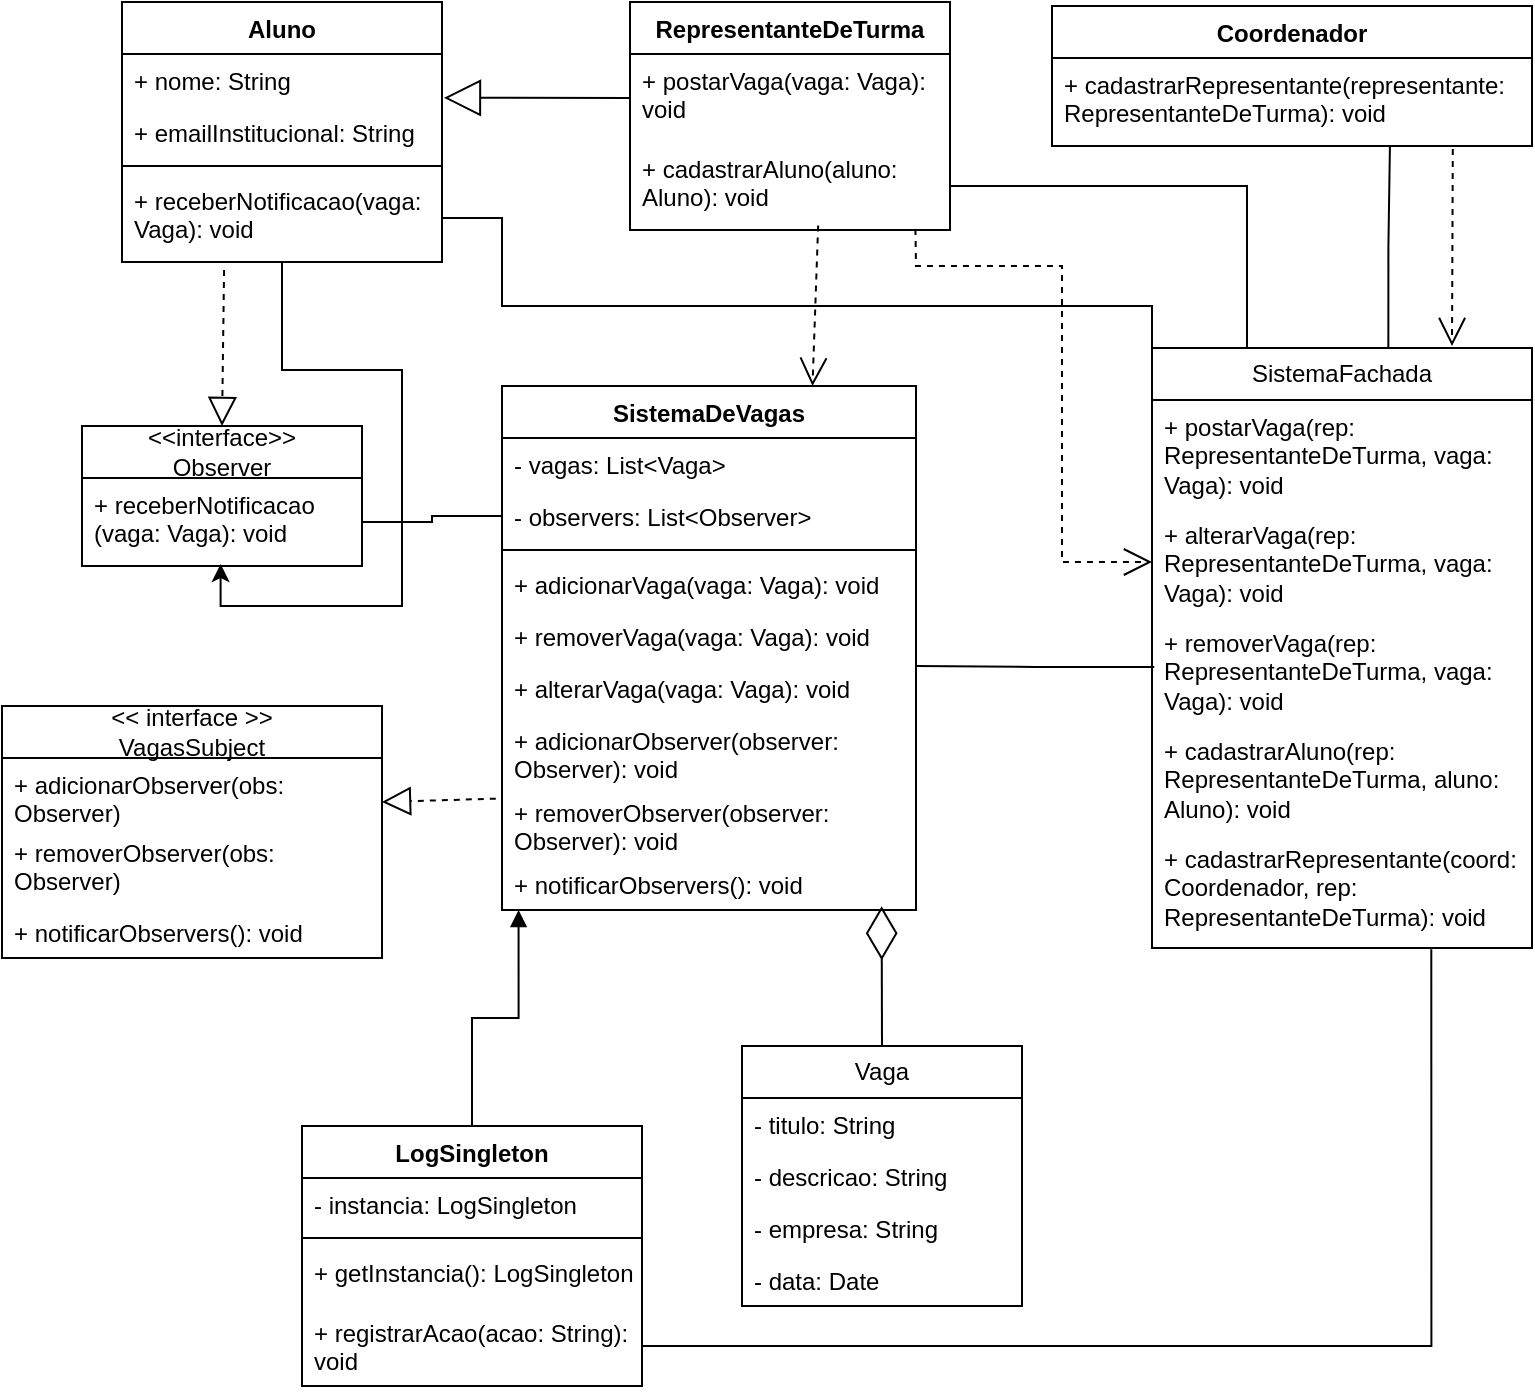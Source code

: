 <mxfile version="27.1.1">
  <diagram id="C5RBs43oDa-KdzZeNtuy" name="Page-1">
    <mxGraphModel dx="1342" dy="675" grid="1" gridSize="10" guides="1" tooltips="1" connect="1" arrows="1" fold="1" page="1" pageScale="1" pageWidth="827" pageHeight="1169" math="0" shadow="0">
      <root>
        <mxCell id="WIyWlLk6GJQsqaUBKTNV-0" />
        <mxCell id="WIyWlLk6GJQsqaUBKTNV-1" parent="WIyWlLk6GJQsqaUBKTNV-0" />
        <mxCell id="_NMeENpPA0-5k_gsboYM-0" value="Aluno" style="swimlane;fontStyle=1;align=center;verticalAlign=top;childLayout=stackLayout;horizontal=1;startSize=26;horizontalStack=0;resizeParent=1;resizeParentMax=0;resizeLast=0;collapsible=1;marginBottom=0;whiteSpace=wrap;html=1;" vertex="1" parent="WIyWlLk6GJQsqaUBKTNV-1">
          <mxGeometry x="80" y="8" width="160" height="130" as="geometry" />
        </mxCell>
        <mxCell id="_NMeENpPA0-5k_gsboYM-1" value="+ nome: String" style="text;strokeColor=none;fillColor=none;align=left;verticalAlign=top;spacingLeft=4;spacingRight=4;overflow=hidden;rotatable=0;points=[[0,0.5],[1,0.5]];portConstraint=eastwest;whiteSpace=wrap;html=1;" vertex="1" parent="_NMeENpPA0-5k_gsboYM-0">
          <mxGeometry y="26" width="160" height="26" as="geometry" />
        </mxCell>
        <mxCell id="_NMeENpPA0-5k_gsboYM-4" value="+ emailInstitucional: String" style="text;strokeColor=none;fillColor=none;align=left;verticalAlign=top;spacingLeft=4;spacingRight=4;overflow=hidden;rotatable=0;points=[[0,0.5],[1,0.5]];portConstraint=eastwest;whiteSpace=wrap;html=1;" vertex="1" parent="_NMeENpPA0-5k_gsboYM-0">
          <mxGeometry y="52" width="160" height="26" as="geometry" />
        </mxCell>
        <mxCell id="_NMeENpPA0-5k_gsboYM-2" value="" style="line;strokeWidth=1;fillColor=none;align=left;verticalAlign=middle;spacingTop=-1;spacingLeft=3;spacingRight=3;rotatable=0;labelPosition=right;points=[];portConstraint=eastwest;strokeColor=inherit;" vertex="1" parent="_NMeENpPA0-5k_gsboYM-0">
          <mxGeometry y="78" width="160" height="8" as="geometry" />
        </mxCell>
        <mxCell id="_NMeENpPA0-5k_gsboYM-3" value="+ receberNotificacao(vaga: Vaga): void" style="text;strokeColor=none;fillColor=none;align=left;verticalAlign=top;spacingLeft=4;spacingRight=4;overflow=hidden;rotatable=0;points=[[0,0.5],[1,0.5]];portConstraint=eastwest;whiteSpace=wrap;html=1;" vertex="1" parent="_NMeENpPA0-5k_gsboYM-0">
          <mxGeometry y="86" width="160" height="44" as="geometry" />
        </mxCell>
        <mxCell id="_NMeENpPA0-5k_gsboYM-10" value="" style="edgeStyle=orthogonalEdgeStyle;rounded=0;orthogonalLoop=1;jettySize=auto;html=1;entryX=0.495;entryY=0.978;entryDx=0;entryDy=0;entryPerimeter=0;" edge="1" parent="WIyWlLk6GJQsqaUBKTNV-1" source="_NMeENpPA0-5k_gsboYM-0" target="_NMeENpPA0-5k_gsboYM-43">
          <mxGeometry relative="1" as="geometry">
            <mxPoint x="190" y="-20.0" as="targetPoint" />
          </mxGeometry>
        </mxCell>
        <mxCell id="_NMeENpPA0-5k_gsboYM-12" value="RepresentanteDeTurma" style="swimlane;fontStyle=1;align=center;verticalAlign=top;childLayout=stackLayout;horizontal=1;startSize=26;horizontalStack=0;resizeParent=1;resizeParentMax=0;resizeLast=0;collapsible=1;marginBottom=0;whiteSpace=wrap;html=1;" vertex="1" parent="WIyWlLk6GJQsqaUBKTNV-1">
          <mxGeometry x="334" y="8" width="160" height="114" as="geometry" />
        </mxCell>
        <mxCell id="_NMeENpPA0-5k_gsboYM-16" value="+ postarVaga(vaga: Vaga): void" style="text;strokeColor=none;fillColor=none;align=left;verticalAlign=top;spacingLeft=4;spacingRight=4;overflow=hidden;rotatable=0;points=[[0,0.5],[1,0.5]];portConstraint=eastwest;whiteSpace=wrap;html=1;" vertex="1" parent="_NMeENpPA0-5k_gsboYM-12">
          <mxGeometry y="26" width="160" height="44" as="geometry" />
        </mxCell>
        <mxCell id="_NMeENpPA0-5k_gsboYM-18" value="+ cadastrarAluno(aluno: Aluno): void" style="text;strokeColor=none;fillColor=none;align=left;verticalAlign=top;spacingLeft=4;spacingRight=4;overflow=hidden;rotatable=0;points=[[0,0.5],[1,0.5]];portConstraint=eastwest;whiteSpace=wrap;html=1;" vertex="1" parent="_NMeENpPA0-5k_gsboYM-12">
          <mxGeometry y="70" width="160" height="44" as="geometry" />
        </mxCell>
        <mxCell id="_NMeENpPA0-5k_gsboYM-19" value="Coordenador" style="swimlane;fontStyle=1;align=center;verticalAlign=top;childLayout=stackLayout;horizontal=1;startSize=26;horizontalStack=0;resizeParent=1;resizeParentMax=0;resizeLast=0;collapsible=1;marginBottom=0;whiteSpace=wrap;html=1;" vertex="1" parent="WIyWlLk6GJQsqaUBKTNV-1">
          <mxGeometry x="545" y="10" width="240" height="70" as="geometry" />
        </mxCell>
        <mxCell id="_NMeENpPA0-5k_gsboYM-22" value="+ cadastrarRepresentante(representante: RepresentanteDeTurma): void" style="text;strokeColor=none;fillColor=none;align=left;verticalAlign=top;spacingLeft=4;spacingRight=4;overflow=hidden;rotatable=0;points=[[0,0.5],[1,0.5]];portConstraint=eastwest;whiteSpace=wrap;html=1;" vertex="1" parent="_NMeENpPA0-5k_gsboYM-19">
          <mxGeometry y="26" width="240" height="44" as="geometry" />
        </mxCell>
        <mxCell id="_NMeENpPA0-5k_gsboYM-23" value="Vaga" style="swimlane;fontStyle=0;childLayout=stackLayout;horizontal=1;startSize=26;fillColor=none;horizontalStack=0;resizeParent=1;resizeParentMax=0;resizeLast=0;collapsible=1;marginBottom=0;whiteSpace=wrap;html=1;" vertex="1" parent="WIyWlLk6GJQsqaUBKTNV-1">
          <mxGeometry x="390" y="530" width="140" height="130" as="geometry" />
        </mxCell>
        <mxCell id="_NMeENpPA0-5k_gsboYM-24" value="- titulo: String" style="text;strokeColor=none;fillColor=none;align=left;verticalAlign=top;spacingLeft=4;spacingRight=4;overflow=hidden;rotatable=0;points=[[0,0.5],[1,0.5]];portConstraint=eastwest;whiteSpace=wrap;html=1;" vertex="1" parent="_NMeENpPA0-5k_gsboYM-23">
          <mxGeometry y="26" width="140" height="26" as="geometry" />
        </mxCell>
        <mxCell id="_NMeENpPA0-5k_gsboYM-25" value="- descricao: String" style="text;strokeColor=none;fillColor=none;align=left;verticalAlign=top;spacingLeft=4;spacingRight=4;overflow=hidden;rotatable=0;points=[[0,0.5],[1,0.5]];portConstraint=eastwest;whiteSpace=wrap;html=1;" vertex="1" parent="_NMeENpPA0-5k_gsboYM-23">
          <mxGeometry y="52" width="140" height="26" as="geometry" />
        </mxCell>
        <mxCell id="_NMeENpPA0-5k_gsboYM-26" value="- empresa: String" style="text;strokeColor=none;fillColor=none;align=left;verticalAlign=top;spacingLeft=4;spacingRight=4;overflow=hidden;rotatable=0;points=[[0,0.5],[1,0.5]];portConstraint=eastwest;whiteSpace=wrap;html=1;" vertex="1" parent="_NMeENpPA0-5k_gsboYM-23">
          <mxGeometry y="78" width="140" height="26" as="geometry" />
        </mxCell>
        <mxCell id="_NMeENpPA0-5k_gsboYM-27" value="- data: Date" style="text;strokeColor=none;fillColor=none;align=left;verticalAlign=top;spacingLeft=4;spacingRight=4;overflow=hidden;rotatable=0;points=[[0,0.5],[1,0.5]];portConstraint=eastwest;whiteSpace=wrap;html=1;" vertex="1" parent="_NMeENpPA0-5k_gsboYM-23">
          <mxGeometry y="104" width="140" height="26" as="geometry" />
        </mxCell>
        <mxCell id="_NMeENpPA0-5k_gsboYM-28" value="SistemaDeVagas" style="swimlane;fontStyle=1;align=center;verticalAlign=top;childLayout=stackLayout;horizontal=1;startSize=26;horizontalStack=0;resizeParent=1;resizeParentMax=0;resizeLast=0;collapsible=1;marginBottom=0;whiteSpace=wrap;html=1;" vertex="1" parent="WIyWlLk6GJQsqaUBKTNV-1">
          <mxGeometry x="270" y="200" width="207" height="262" as="geometry" />
        </mxCell>
        <mxCell id="_NMeENpPA0-5k_gsboYM-29" value="- vagas: List&amp;lt;Vaga&amp;gt;" style="text;strokeColor=none;fillColor=none;align=left;verticalAlign=top;spacingLeft=4;spacingRight=4;overflow=hidden;rotatable=0;points=[[0,0.5],[1,0.5]];portConstraint=eastwest;whiteSpace=wrap;html=1;" vertex="1" parent="_NMeENpPA0-5k_gsboYM-28">
          <mxGeometry y="26" width="207" height="26" as="geometry" />
        </mxCell>
        <mxCell id="_NMeENpPA0-5k_gsboYM-32" value="- observers: List&amp;lt;Observer&amp;gt;" style="text;strokeColor=none;fillColor=none;align=left;verticalAlign=top;spacingLeft=4;spacingRight=4;overflow=hidden;rotatable=0;points=[[0,0.5],[1,0.5]];portConstraint=eastwest;whiteSpace=wrap;html=1;" vertex="1" parent="_NMeENpPA0-5k_gsboYM-28">
          <mxGeometry y="52" width="207" height="26" as="geometry" />
        </mxCell>
        <mxCell id="_NMeENpPA0-5k_gsboYM-30" value="" style="line;strokeWidth=1;fillColor=none;align=left;verticalAlign=middle;spacingTop=-1;spacingLeft=3;spacingRight=3;rotatable=0;labelPosition=right;points=[];portConstraint=eastwest;strokeColor=inherit;" vertex="1" parent="_NMeENpPA0-5k_gsboYM-28">
          <mxGeometry y="78" width="207" height="8" as="geometry" />
        </mxCell>
        <mxCell id="_NMeENpPA0-5k_gsboYM-31" value="+ adicionarVaga(vaga: Vaga): void" style="text;strokeColor=none;fillColor=none;align=left;verticalAlign=top;spacingLeft=4;spacingRight=4;overflow=hidden;rotatable=0;points=[[0,0.5],[1,0.5]];portConstraint=eastwest;whiteSpace=wrap;html=1;" vertex="1" parent="_NMeENpPA0-5k_gsboYM-28">
          <mxGeometry y="86" width="207" height="26" as="geometry" />
        </mxCell>
        <mxCell id="_NMeENpPA0-5k_gsboYM-33" value="+ removerVaga(vaga: Vaga): void" style="text;strokeColor=none;fillColor=none;align=left;verticalAlign=top;spacingLeft=4;spacingRight=4;overflow=hidden;rotatable=0;points=[[0,0.5],[1,0.5]];portConstraint=eastwest;whiteSpace=wrap;html=1;" vertex="1" parent="_NMeENpPA0-5k_gsboYM-28">
          <mxGeometry y="112" width="207" height="26" as="geometry" />
        </mxCell>
        <mxCell id="_NMeENpPA0-5k_gsboYM-34" value="+ alterarVaga(vaga: Vaga): void" style="text;strokeColor=none;fillColor=none;align=left;verticalAlign=top;spacingLeft=4;spacingRight=4;overflow=hidden;rotatable=0;points=[[0,0.5],[1,0.5]];portConstraint=eastwest;whiteSpace=wrap;html=1;" vertex="1" parent="_NMeENpPA0-5k_gsboYM-28">
          <mxGeometry y="138" width="207" height="26" as="geometry" />
        </mxCell>
        <mxCell id="_NMeENpPA0-5k_gsboYM-35" value="+ adicionarObserver(observer: Observer): void" style="text;strokeColor=none;fillColor=none;align=left;verticalAlign=top;spacingLeft=4;spacingRight=4;overflow=hidden;rotatable=0;points=[[0,0.5],[1,0.5]];portConstraint=eastwest;whiteSpace=wrap;html=1;" vertex="1" parent="_NMeENpPA0-5k_gsboYM-28">
          <mxGeometry y="164" width="207" height="36" as="geometry" />
        </mxCell>
        <mxCell id="_NMeENpPA0-5k_gsboYM-36" value="+ removerObserver(observer: Observer): void" style="text;strokeColor=none;fillColor=none;align=left;verticalAlign=top;spacingLeft=4;spacingRight=4;overflow=hidden;rotatable=0;points=[[0,0.5],[1,0.5]];portConstraint=eastwest;whiteSpace=wrap;html=1;" vertex="1" parent="_NMeENpPA0-5k_gsboYM-28">
          <mxGeometry y="200" width="207" height="36" as="geometry" />
        </mxCell>
        <mxCell id="_NMeENpPA0-5k_gsboYM-37" value="+ notificarObservers(): void" style="text;strokeColor=none;fillColor=none;align=left;verticalAlign=top;spacingLeft=4;spacingRight=4;overflow=hidden;rotatable=0;points=[[0,0.5],[1,0.5]];portConstraint=eastwest;whiteSpace=wrap;html=1;" vertex="1" parent="_NMeENpPA0-5k_gsboYM-28">
          <mxGeometry y="236" width="207" height="26" as="geometry" />
        </mxCell>
        <mxCell id="_NMeENpPA0-5k_gsboYM-38" value="&amp;lt;&amp;lt; interface &amp;gt;&amp;gt;&lt;div&gt;VagasSubject&lt;/div&gt;" style="swimlane;fontStyle=0;childLayout=stackLayout;horizontal=1;startSize=26;fillColor=none;horizontalStack=0;resizeParent=1;resizeParentMax=0;resizeLast=0;collapsible=1;marginBottom=0;whiteSpace=wrap;html=1;" vertex="1" parent="WIyWlLk6GJQsqaUBKTNV-1">
          <mxGeometry x="20" y="360" width="190" height="126" as="geometry" />
        </mxCell>
        <mxCell id="_NMeENpPA0-5k_gsboYM-39" value="+ adicionarObserver(obs: Observer)" style="text;strokeColor=none;fillColor=none;align=left;verticalAlign=top;spacingLeft=4;spacingRight=4;overflow=hidden;rotatable=0;points=[[0,0.5],[1,0.5]];portConstraint=eastwest;whiteSpace=wrap;html=1;" vertex="1" parent="_NMeENpPA0-5k_gsboYM-38">
          <mxGeometry y="26" width="190" height="34" as="geometry" />
        </mxCell>
        <mxCell id="_NMeENpPA0-5k_gsboYM-40" value="+ removerObserver(obs: Observer)" style="text;strokeColor=none;fillColor=none;align=left;verticalAlign=top;spacingLeft=4;spacingRight=4;overflow=hidden;rotatable=0;points=[[0,0.5],[1,0.5]];portConstraint=eastwest;whiteSpace=wrap;html=1;" vertex="1" parent="_NMeENpPA0-5k_gsboYM-38">
          <mxGeometry y="60" width="190" height="40" as="geometry" />
        </mxCell>
        <mxCell id="_NMeENpPA0-5k_gsboYM-41" value="+ notificarObservers(): void" style="text;strokeColor=none;fillColor=none;align=left;verticalAlign=top;spacingLeft=4;spacingRight=4;overflow=hidden;rotatable=0;points=[[0,0.5],[1,0.5]];portConstraint=eastwest;whiteSpace=wrap;html=1;" vertex="1" parent="_NMeENpPA0-5k_gsboYM-38">
          <mxGeometry y="100" width="190" height="26" as="geometry" />
        </mxCell>
        <mxCell id="_NMeENpPA0-5k_gsboYM-42" value="&amp;lt;&amp;lt;interface&amp;gt;&amp;gt;&lt;div&gt;Observer&lt;/div&gt;" style="swimlane;fontStyle=0;childLayout=stackLayout;horizontal=1;startSize=26;fillColor=none;horizontalStack=0;resizeParent=1;resizeParentMax=0;resizeLast=0;collapsible=1;marginBottom=0;whiteSpace=wrap;html=1;" vertex="1" parent="WIyWlLk6GJQsqaUBKTNV-1">
          <mxGeometry x="60" y="220" width="140" height="70" as="geometry" />
        </mxCell>
        <mxCell id="_NMeENpPA0-5k_gsboYM-43" value="+ receberNotificacao&lt;div&gt;(vaga: Vaga): void&lt;/div&gt;" style="text;strokeColor=none;fillColor=none;align=left;verticalAlign=top;spacingLeft=4;spacingRight=4;overflow=hidden;rotatable=0;points=[[0,0.5],[1,0.5]];portConstraint=eastwest;whiteSpace=wrap;html=1;" vertex="1" parent="_NMeENpPA0-5k_gsboYM-42">
          <mxGeometry y="26" width="140" height="44" as="geometry" />
        </mxCell>
        <mxCell id="_NMeENpPA0-5k_gsboYM-46" value="LogSingleton" style="swimlane;fontStyle=1;align=center;verticalAlign=top;childLayout=stackLayout;horizontal=1;startSize=26;horizontalStack=0;resizeParent=1;resizeParentMax=0;resizeLast=0;collapsible=1;marginBottom=0;whiteSpace=wrap;html=1;" vertex="1" parent="WIyWlLk6GJQsqaUBKTNV-1">
          <mxGeometry x="170" y="570" width="170" height="130" as="geometry" />
        </mxCell>
        <mxCell id="_NMeENpPA0-5k_gsboYM-47" value="- instancia: LogSingleton" style="text;strokeColor=none;fillColor=none;align=left;verticalAlign=top;spacingLeft=4;spacingRight=4;overflow=hidden;rotatable=0;points=[[0,0.5],[1,0.5]];portConstraint=eastwest;whiteSpace=wrap;html=1;" vertex="1" parent="_NMeENpPA0-5k_gsboYM-46">
          <mxGeometry y="26" width="170" height="26" as="geometry" />
        </mxCell>
        <mxCell id="_NMeENpPA0-5k_gsboYM-48" value="" style="line;strokeWidth=1;fillColor=none;align=left;verticalAlign=middle;spacingTop=-1;spacingLeft=3;spacingRight=3;rotatable=0;labelPosition=right;points=[];portConstraint=eastwest;strokeColor=inherit;" vertex="1" parent="_NMeENpPA0-5k_gsboYM-46">
          <mxGeometry y="52" width="170" height="8" as="geometry" />
        </mxCell>
        <mxCell id="_NMeENpPA0-5k_gsboYM-49" value="+ getInstancia(): LogSingleton" style="text;strokeColor=none;fillColor=none;align=left;verticalAlign=top;spacingLeft=4;spacingRight=4;overflow=hidden;rotatable=0;points=[[0,0.5],[1,0.5]];portConstraint=eastwest;whiteSpace=wrap;html=1;" vertex="1" parent="_NMeENpPA0-5k_gsboYM-46">
          <mxGeometry y="60" width="170" height="30" as="geometry" />
        </mxCell>
        <mxCell id="_NMeENpPA0-5k_gsboYM-50" value="+ registrarAcao(acao: String): void" style="text;strokeColor=none;fillColor=none;align=left;verticalAlign=top;spacingLeft=4;spacingRight=4;overflow=hidden;rotatable=0;points=[[0,0.5],[1,0.5]];portConstraint=eastwest;whiteSpace=wrap;html=1;" vertex="1" parent="_NMeENpPA0-5k_gsboYM-46">
          <mxGeometry y="90" width="170" height="40" as="geometry" />
        </mxCell>
        <mxCell id="_NMeENpPA0-5k_gsboYM-51" value="SistemaFachada" style="swimlane;fontStyle=0;childLayout=stackLayout;horizontal=1;startSize=26;fillColor=none;horizontalStack=0;resizeParent=1;resizeParentMax=0;resizeLast=0;collapsible=1;marginBottom=0;whiteSpace=wrap;html=1;" vertex="1" parent="WIyWlLk6GJQsqaUBKTNV-1">
          <mxGeometry x="595" y="181" width="190" height="300" as="geometry" />
        </mxCell>
        <mxCell id="_NMeENpPA0-5k_gsboYM-52" value="+ postarVaga(rep: RepresentanteDeTurma, vaga: Vaga): void" style="text;strokeColor=none;fillColor=none;align=left;verticalAlign=top;spacingLeft=4;spacingRight=4;overflow=hidden;rotatable=0;points=[[0,0.5],[1,0.5]];portConstraint=eastwest;whiteSpace=wrap;html=1;" vertex="1" parent="_NMeENpPA0-5k_gsboYM-51">
          <mxGeometry y="26" width="190" height="54" as="geometry" />
        </mxCell>
        <mxCell id="_NMeENpPA0-5k_gsboYM-55" value="+ alterarVaga(rep: RepresentanteDeTurma, vaga: Vaga): void" style="text;strokeColor=none;fillColor=none;align=left;verticalAlign=top;spacingLeft=4;spacingRight=4;overflow=hidden;rotatable=0;points=[[0,0.5],[1,0.5]];portConstraint=eastwest;whiteSpace=wrap;html=1;" vertex="1" parent="_NMeENpPA0-5k_gsboYM-51">
          <mxGeometry y="80" width="190" height="54" as="geometry" />
        </mxCell>
        <mxCell id="_NMeENpPA0-5k_gsboYM-56" value="+ removerVaga(rep: RepresentanteDeTurma, vaga: Vaga): void" style="text;strokeColor=none;fillColor=none;align=left;verticalAlign=top;spacingLeft=4;spacingRight=4;overflow=hidden;rotatable=0;points=[[0,0.5],[1,0.5]];portConstraint=eastwest;whiteSpace=wrap;html=1;" vertex="1" parent="_NMeENpPA0-5k_gsboYM-51">
          <mxGeometry y="134" width="190" height="54" as="geometry" />
        </mxCell>
        <mxCell id="_NMeENpPA0-5k_gsboYM-57" value="+ cadastrarAluno(rep: RepresentanteDeTurma, aluno: Aluno): void" style="text;strokeColor=none;fillColor=none;align=left;verticalAlign=top;spacingLeft=4;spacingRight=4;overflow=hidden;rotatable=0;points=[[0,0.5],[1,0.5]];portConstraint=eastwest;whiteSpace=wrap;html=1;" vertex="1" parent="_NMeENpPA0-5k_gsboYM-51">
          <mxGeometry y="188" width="190" height="54" as="geometry" />
        </mxCell>
        <mxCell id="_NMeENpPA0-5k_gsboYM-58" value="+ cadastrarRepresentante(coord: Coordenador, rep: RepresentanteDeTurma): void" style="text;strokeColor=none;fillColor=none;align=left;verticalAlign=top;spacingLeft=4;spacingRight=4;overflow=hidden;rotatable=0;points=[[0,0.5],[1,0.5]];portConstraint=eastwest;whiteSpace=wrap;html=1;" vertex="1" parent="_NMeENpPA0-5k_gsboYM-51">
          <mxGeometry y="242" width="190" height="58" as="geometry" />
        </mxCell>
        <mxCell id="_NMeENpPA0-5k_gsboYM-59" value="" style="endArrow=block;dashed=1;endFill=0;endSize=12;html=1;rounded=0;exitX=0.319;exitY=1.091;exitDx=0;exitDy=0;exitPerimeter=0;entryX=0.5;entryY=0;entryDx=0;entryDy=0;" edge="1" parent="WIyWlLk6GJQsqaUBKTNV-1" source="_NMeENpPA0-5k_gsboYM-3" target="_NMeENpPA0-5k_gsboYM-42">
          <mxGeometry width="160" relative="1" as="geometry">
            <mxPoint x="220" y="160" as="sourcePoint" />
            <mxPoint x="129" y="280" as="targetPoint" />
          </mxGeometry>
        </mxCell>
        <mxCell id="_NMeENpPA0-5k_gsboYM-60" value="" style="endArrow=block;endFill=0;endSize=12;html=1;rounded=0;entryX=1;entryY=0.647;entryDx=0;entryDy=0;exitX=-0.015;exitY=0.176;exitDx=0;exitDy=0;entryPerimeter=0;dashed=1;exitPerimeter=0;" edge="1" parent="WIyWlLk6GJQsqaUBKTNV-1" source="_NMeENpPA0-5k_gsboYM-36" target="_NMeENpPA0-5k_gsboYM-39">
          <mxGeometry width="160" relative="1" as="geometry">
            <mxPoint x="220" y="560" as="sourcePoint" />
            <mxPoint x="380" y="560" as="targetPoint" />
          </mxGeometry>
        </mxCell>
        <mxCell id="_NMeENpPA0-5k_gsboYM-74" value="" style="endArrow=block;endFill=1;html=1;edgeStyle=orthogonalEdgeStyle;align=left;verticalAlign=top;rounded=0;exitX=0.5;exitY=0;exitDx=0;exitDy=0;entryX=0.04;entryY=0.998;entryDx=0;entryDy=0;entryPerimeter=0;" edge="1" parent="WIyWlLk6GJQsqaUBKTNV-1" source="_NMeENpPA0-5k_gsboYM-46" target="_NMeENpPA0-5k_gsboYM-37">
          <mxGeometry x="-1" relative="1" as="geometry">
            <mxPoint x="290" y="520" as="sourcePoint" />
            <mxPoint x="355" y="462" as="targetPoint" />
          </mxGeometry>
        </mxCell>
        <mxCell id="_NMeENpPA0-5k_gsboYM-80" value="" style="endArrow=open;endSize=12;dashed=1;html=1;rounded=0;entryX=0.75;entryY=0;entryDx=0;entryDy=0;exitX=0.588;exitY=0.949;exitDx=0;exitDy=0;exitPerimeter=0;" edge="1" parent="WIyWlLk6GJQsqaUBKTNV-1" source="_NMeENpPA0-5k_gsboYM-18" target="_NMeENpPA0-5k_gsboYM-28">
          <mxGeometry width="160" relative="1" as="geometry">
            <mxPoint x="430" y="121" as="sourcePoint" />
            <mxPoint x="480" y="170" as="targetPoint" />
          </mxGeometry>
        </mxCell>
        <mxCell id="_NMeENpPA0-5k_gsboYM-81" value="" style="endArrow=open;endSize=12;dashed=1;html=1;rounded=0;exitX=0.835;exitY=1.034;exitDx=0;exitDy=0;exitPerimeter=0;" edge="1" parent="WIyWlLk6GJQsqaUBKTNV-1" source="_NMeENpPA0-5k_gsboYM-22">
          <mxGeometry width="160" relative="1" as="geometry">
            <mxPoint x="740" y="110" as="sourcePoint" />
            <mxPoint x="745" y="180" as="targetPoint" />
          </mxGeometry>
        </mxCell>
        <mxCell id="_NMeENpPA0-5k_gsboYM-82" value="" style="endArrow=open;endSize=12;dashed=1;html=1;rounded=0;entryX=0;entryY=0.5;entryDx=0;entryDy=0;exitX=0.892;exitY=0.988;exitDx=0;exitDy=0;exitPerimeter=0;" edge="1" parent="WIyWlLk6GJQsqaUBKTNV-1" source="_NMeENpPA0-5k_gsboYM-18" target="_NMeENpPA0-5k_gsboYM-55">
          <mxGeometry width="160" relative="1" as="geometry">
            <mxPoint x="520" y="130" as="sourcePoint" />
            <mxPoint x="520" y="210" as="targetPoint" />
            <Array as="points">
              <mxPoint x="477" y="140" />
              <mxPoint x="550" y="140" />
              <mxPoint x="550" y="288" />
            </Array>
          </mxGeometry>
        </mxCell>
        <mxCell id="_NMeENpPA0-5k_gsboYM-83" value="" style="endArrow=diamondThin;endFill=0;endSize=24;html=1;rounded=0;entryX=0.917;entryY=0.927;entryDx=0;entryDy=0;entryPerimeter=0;exitX=0.5;exitY=0;exitDx=0;exitDy=0;" edge="1" parent="WIyWlLk6GJQsqaUBKTNV-1" source="_NMeENpPA0-5k_gsboYM-23" target="_NMeENpPA0-5k_gsboYM-37">
          <mxGeometry width="160" relative="1" as="geometry">
            <mxPoint x="220" y="330" as="sourcePoint" />
            <mxPoint x="380" y="330" as="targetPoint" />
          </mxGeometry>
        </mxCell>
        <mxCell id="_NMeENpPA0-5k_gsboYM-84" value="" style="endArrow=block;endSize=16;endFill=0;html=1;rounded=0;exitX=0;exitY=0.5;exitDx=0;exitDy=0;entryX=1.006;entryY=0.842;entryDx=0;entryDy=0;entryPerimeter=0;" edge="1" parent="WIyWlLk6GJQsqaUBKTNV-1" source="_NMeENpPA0-5k_gsboYM-16" target="_NMeENpPA0-5k_gsboYM-1">
          <mxGeometry width="160" relative="1" as="geometry">
            <mxPoint x="240" y="190" as="sourcePoint" />
            <mxPoint x="400" y="190" as="targetPoint" />
          </mxGeometry>
        </mxCell>
        <mxCell id="_NMeENpPA0-5k_gsboYM-93" value="" style="endArrow=none;html=1;edgeStyle=orthogonalEdgeStyle;rounded=0;exitX=1;exitY=0.5;exitDx=0;exitDy=0;entryX=0;entryY=0.5;entryDx=0;entryDy=0;" edge="1" parent="WIyWlLk6GJQsqaUBKTNV-1" source="_NMeENpPA0-5k_gsboYM-43" target="_NMeENpPA0-5k_gsboYM-32">
          <mxGeometry relative="1" as="geometry">
            <mxPoint x="200" y="340" as="sourcePoint" />
            <mxPoint x="360" y="340" as="targetPoint" />
          </mxGeometry>
        </mxCell>
        <mxCell id="_NMeENpPA0-5k_gsboYM-97" value="" style="endArrow=none;html=1;edgeStyle=orthogonalEdgeStyle;rounded=0;exitX=1;exitY=0.5;exitDx=0;exitDy=0;entryX=0.006;entryY=0.601;entryDx=0;entryDy=0;entryPerimeter=0;" edge="1" parent="WIyWlLk6GJQsqaUBKTNV-1">
          <mxGeometry relative="1" as="geometry">
            <mxPoint x="477" y="340" as="sourcePoint" />
            <mxPoint x="596.14" y="340.454" as="targetPoint" />
          </mxGeometry>
        </mxCell>
        <mxCell id="_NMeENpPA0-5k_gsboYM-98" value="" style="endArrow=none;html=1;edgeStyle=orthogonalEdgeStyle;rounded=0;exitX=1;exitY=0.5;exitDx=0;exitDy=0;entryX=0.735;entryY=1.011;entryDx=0;entryDy=0;entryPerimeter=0;" edge="1" parent="WIyWlLk6GJQsqaUBKTNV-1" source="_NMeENpPA0-5k_gsboYM-50" target="_NMeENpPA0-5k_gsboYM-58">
          <mxGeometry relative="1" as="geometry">
            <mxPoint x="380" y="683" as="sourcePoint" />
            <mxPoint x="450" y="680" as="targetPoint" />
          </mxGeometry>
        </mxCell>
        <mxCell id="_NMeENpPA0-5k_gsboYM-99" value="" style="endArrow=none;html=1;edgeStyle=orthogonalEdgeStyle;rounded=0;exitX=0.622;exitY=0;exitDx=0;exitDy=0;entryX=0.704;entryY=1.004;entryDx=0;entryDy=0;entryPerimeter=0;exitPerimeter=0;" edge="1" parent="WIyWlLk6GJQsqaUBKTNV-1" source="_NMeENpPA0-5k_gsboYM-51" target="_NMeENpPA0-5k_gsboYM-22">
          <mxGeometry relative="1" as="geometry">
            <mxPoint x="710" y="133" as="sourcePoint" />
            <mxPoint x="780" y="130" as="targetPoint" />
          </mxGeometry>
        </mxCell>
        <mxCell id="_NMeENpPA0-5k_gsboYM-100" value="" style="endArrow=none;html=1;edgeStyle=orthogonalEdgeStyle;rounded=0;exitX=1;exitY=0.5;exitDx=0;exitDy=0;entryX=0.25;entryY=0;entryDx=0;entryDy=0;" edge="1" parent="WIyWlLk6GJQsqaUBKTNV-1" source="_NMeENpPA0-5k_gsboYM-18" target="_NMeENpPA0-5k_gsboYM-51">
          <mxGeometry relative="1" as="geometry">
            <mxPoint x="560" y="103" as="sourcePoint" />
            <mxPoint x="630" y="100" as="targetPoint" />
          </mxGeometry>
        </mxCell>
        <mxCell id="_NMeENpPA0-5k_gsboYM-101" value="" style="endArrow=none;html=1;edgeStyle=orthogonalEdgeStyle;rounded=0;exitX=1;exitY=0.5;exitDx=0;exitDy=0;entryX=0;entryY=0;entryDx=0;entryDy=0;" edge="1" parent="WIyWlLk6GJQsqaUBKTNV-1" source="_NMeENpPA0-5k_gsboYM-3" target="_NMeENpPA0-5k_gsboYM-51">
          <mxGeometry relative="1" as="geometry">
            <mxPoint x="320" y="163" as="sourcePoint" />
            <mxPoint x="390" y="160" as="targetPoint" />
            <Array as="points">
              <mxPoint x="270" y="116" />
              <mxPoint x="270" y="160" />
              <mxPoint x="595" y="160" />
            </Array>
          </mxGeometry>
        </mxCell>
      </root>
    </mxGraphModel>
  </diagram>
</mxfile>
